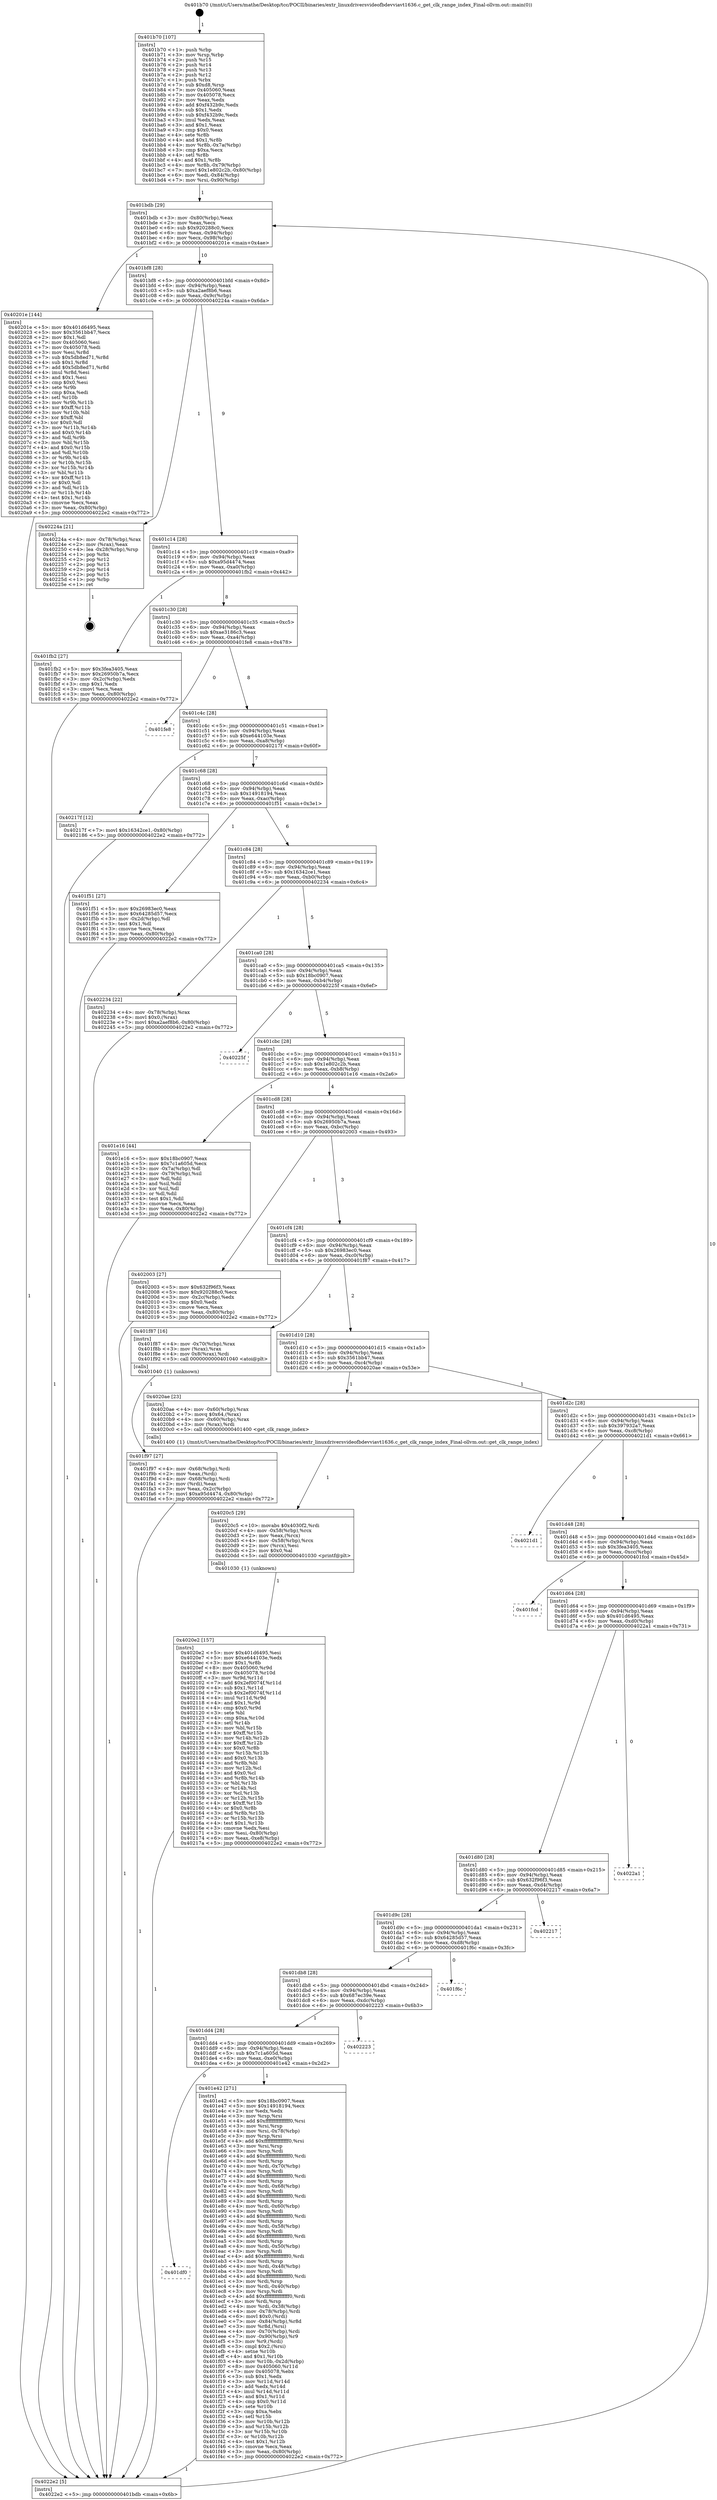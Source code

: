 digraph "0x401b70" {
  label = "0x401b70 (/mnt/c/Users/mathe/Desktop/tcc/POCII/binaries/extr_linuxdriversvideofbdevviavt1636.c_get_clk_range_index_Final-ollvm.out::main(0))"
  labelloc = "t"
  node[shape=record]

  Entry [label="",width=0.3,height=0.3,shape=circle,fillcolor=black,style=filled]
  "0x401bdb" [label="{
     0x401bdb [29]\l
     | [instrs]\l
     &nbsp;&nbsp;0x401bdb \<+3\>: mov -0x80(%rbp),%eax\l
     &nbsp;&nbsp;0x401bde \<+2\>: mov %eax,%ecx\l
     &nbsp;&nbsp;0x401be0 \<+6\>: sub $0x920288c0,%ecx\l
     &nbsp;&nbsp;0x401be6 \<+6\>: mov %eax,-0x94(%rbp)\l
     &nbsp;&nbsp;0x401bec \<+6\>: mov %ecx,-0x98(%rbp)\l
     &nbsp;&nbsp;0x401bf2 \<+6\>: je 000000000040201e \<main+0x4ae\>\l
  }"]
  "0x40201e" [label="{
     0x40201e [144]\l
     | [instrs]\l
     &nbsp;&nbsp;0x40201e \<+5\>: mov $0x401d6495,%eax\l
     &nbsp;&nbsp;0x402023 \<+5\>: mov $0x3561bb47,%ecx\l
     &nbsp;&nbsp;0x402028 \<+2\>: mov $0x1,%dl\l
     &nbsp;&nbsp;0x40202a \<+7\>: mov 0x405060,%esi\l
     &nbsp;&nbsp;0x402031 \<+7\>: mov 0x405078,%edi\l
     &nbsp;&nbsp;0x402038 \<+3\>: mov %esi,%r8d\l
     &nbsp;&nbsp;0x40203b \<+7\>: sub $0x5db8ed71,%r8d\l
     &nbsp;&nbsp;0x402042 \<+4\>: sub $0x1,%r8d\l
     &nbsp;&nbsp;0x402046 \<+7\>: add $0x5db8ed71,%r8d\l
     &nbsp;&nbsp;0x40204d \<+4\>: imul %r8d,%esi\l
     &nbsp;&nbsp;0x402051 \<+3\>: and $0x1,%esi\l
     &nbsp;&nbsp;0x402054 \<+3\>: cmp $0x0,%esi\l
     &nbsp;&nbsp;0x402057 \<+4\>: sete %r9b\l
     &nbsp;&nbsp;0x40205b \<+3\>: cmp $0xa,%edi\l
     &nbsp;&nbsp;0x40205e \<+4\>: setl %r10b\l
     &nbsp;&nbsp;0x402062 \<+3\>: mov %r9b,%r11b\l
     &nbsp;&nbsp;0x402065 \<+4\>: xor $0xff,%r11b\l
     &nbsp;&nbsp;0x402069 \<+3\>: mov %r10b,%bl\l
     &nbsp;&nbsp;0x40206c \<+3\>: xor $0xff,%bl\l
     &nbsp;&nbsp;0x40206f \<+3\>: xor $0x0,%dl\l
     &nbsp;&nbsp;0x402072 \<+3\>: mov %r11b,%r14b\l
     &nbsp;&nbsp;0x402075 \<+4\>: and $0x0,%r14b\l
     &nbsp;&nbsp;0x402079 \<+3\>: and %dl,%r9b\l
     &nbsp;&nbsp;0x40207c \<+3\>: mov %bl,%r15b\l
     &nbsp;&nbsp;0x40207f \<+4\>: and $0x0,%r15b\l
     &nbsp;&nbsp;0x402083 \<+3\>: and %dl,%r10b\l
     &nbsp;&nbsp;0x402086 \<+3\>: or %r9b,%r14b\l
     &nbsp;&nbsp;0x402089 \<+3\>: or %r10b,%r15b\l
     &nbsp;&nbsp;0x40208c \<+3\>: xor %r15b,%r14b\l
     &nbsp;&nbsp;0x40208f \<+3\>: or %bl,%r11b\l
     &nbsp;&nbsp;0x402092 \<+4\>: xor $0xff,%r11b\l
     &nbsp;&nbsp;0x402096 \<+3\>: or $0x0,%dl\l
     &nbsp;&nbsp;0x402099 \<+3\>: and %dl,%r11b\l
     &nbsp;&nbsp;0x40209c \<+3\>: or %r11b,%r14b\l
     &nbsp;&nbsp;0x40209f \<+4\>: test $0x1,%r14b\l
     &nbsp;&nbsp;0x4020a3 \<+3\>: cmovne %ecx,%eax\l
     &nbsp;&nbsp;0x4020a6 \<+3\>: mov %eax,-0x80(%rbp)\l
     &nbsp;&nbsp;0x4020a9 \<+5\>: jmp 00000000004022e2 \<main+0x772\>\l
  }"]
  "0x401bf8" [label="{
     0x401bf8 [28]\l
     | [instrs]\l
     &nbsp;&nbsp;0x401bf8 \<+5\>: jmp 0000000000401bfd \<main+0x8d\>\l
     &nbsp;&nbsp;0x401bfd \<+6\>: mov -0x94(%rbp),%eax\l
     &nbsp;&nbsp;0x401c03 \<+5\>: sub $0xa2aef8b6,%eax\l
     &nbsp;&nbsp;0x401c08 \<+6\>: mov %eax,-0x9c(%rbp)\l
     &nbsp;&nbsp;0x401c0e \<+6\>: je 000000000040224a \<main+0x6da\>\l
  }"]
  Exit [label="",width=0.3,height=0.3,shape=circle,fillcolor=black,style=filled,peripheries=2]
  "0x40224a" [label="{
     0x40224a [21]\l
     | [instrs]\l
     &nbsp;&nbsp;0x40224a \<+4\>: mov -0x78(%rbp),%rax\l
     &nbsp;&nbsp;0x40224e \<+2\>: mov (%rax),%eax\l
     &nbsp;&nbsp;0x402250 \<+4\>: lea -0x28(%rbp),%rsp\l
     &nbsp;&nbsp;0x402254 \<+1\>: pop %rbx\l
     &nbsp;&nbsp;0x402255 \<+2\>: pop %r12\l
     &nbsp;&nbsp;0x402257 \<+2\>: pop %r13\l
     &nbsp;&nbsp;0x402259 \<+2\>: pop %r14\l
     &nbsp;&nbsp;0x40225b \<+2\>: pop %r15\l
     &nbsp;&nbsp;0x40225d \<+1\>: pop %rbp\l
     &nbsp;&nbsp;0x40225e \<+1\>: ret\l
  }"]
  "0x401c14" [label="{
     0x401c14 [28]\l
     | [instrs]\l
     &nbsp;&nbsp;0x401c14 \<+5\>: jmp 0000000000401c19 \<main+0xa9\>\l
     &nbsp;&nbsp;0x401c19 \<+6\>: mov -0x94(%rbp),%eax\l
     &nbsp;&nbsp;0x401c1f \<+5\>: sub $0xa95d4474,%eax\l
     &nbsp;&nbsp;0x401c24 \<+6\>: mov %eax,-0xa0(%rbp)\l
     &nbsp;&nbsp;0x401c2a \<+6\>: je 0000000000401fb2 \<main+0x442\>\l
  }"]
  "0x4020e2" [label="{
     0x4020e2 [157]\l
     | [instrs]\l
     &nbsp;&nbsp;0x4020e2 \<+5\>: mov $0x401d6495,%esi\l
     &nbsp;&nbsp;0x4020e7 \<+5\>: mov $0xe644103e,%edx\l
     &nbsp;&nbsp;0x4020ec \<+3\>: mov $0x1,%r8b\l
     &nbsp;&nbsp;0x4020ef \<+8\>: mov 0x405060,%r9d\l
     &nbsp;&nbsp;0x4020f7 \<+8\>: mov 0x405078,%r10d\l
     &nbsp;&nbsp;0x4020ff \<+3\>: mov %r9d,%r11d\l
     &nbsp;&nbsp;0x402102 \<+7\>: add $0x2ef0074f,%r11d\l
     &nbsp;&nbsp;0x402109 \<+4\>: sub $0x1,%r11d\l
     &nbsp;&nbsp;0x40210d \<+7\>: sub $0x2ef0074f,%r11d\l
     &nbsp;&nbsp;0x402114 \<+4\>: imul %r11d,%r9d\l
     &nbsp;&nbsp;0x402118 \<+4\>: and $0x1,%r9d\l
     &nbsp;&nbsp;0x40211c \<+4\>: cmp $0x0,%r9d\l
     &nbsp;&nbsp;0x402120 \<+3\>: sete %bl\l
     &nbsp;&nbsp;0x402123 \<+4\>: cmp $0xa,%r10d\l
     &nbsp;&nbsp;0x402127 \<+4\>: setl %r14b\l
     &nbsp;&nbsp;0x40212b \<+3\>: mov %bl,%r15b\l
     &nbsp;&nbsp;0x40212e \<+4\>: xor $0xff,%r15b\l
     &nbsp;&nbsp;0x402132 \<+3\>: mov %r14b,%r12b\l
     &nbsp;&nbsp;0x402135 \<+4\>: xor $0xff,%r12b\l
     &nbsp;&nbsp;0x402139 \<+4\>: xor $0x0,%r8b\l
     &nbsp;&nbsp;0x40213d \<+3\>: mov %r15b,%r13b\l
     &nbsp;&nbsp;0x402140 \<+4\>: and $0x0,%r13b\l
     &nbsp;&nbsp;0x402144 \<+3\>: and %r8b,%bl\l
     &nbsp;&nbsp;0x402147 \<+3\>: mov %r12b,%cl\l
     &nbsp;&nbsp;0x40214a \<+3\>: and $0x0,%cl\l
     &nbsp;&nbsp;0x40214d \<+3\>: and %r8b,%r14b\l
     &nbsp;&nbsp;0x402150 \<+3\>: or %bl,%r13b\l
     &nbsp;&nbsp;0x402153 \<+3\>: or %r14b,%cl\l
     &nbsp;&nbsp;0x402156 \<+3\>: xor %cl,%r13b\l
     &nbsp;&nbsp;0x402159 \<+3\>: or %r12b,%r15b\l
     &nbsp;&nbsp;0x40215c \<+4\>: xor $0xff,%r15b\l
     &nbsp;&nbsp;0x402160 \<+4\>: or $0x0,%r8b\l
     &nbsp;&nbsp;0x402164 \<+3\>: and %r8b,%r15b\l
     &nbsp;&nbsp;0x402167 \<+3\>: or %r15b,%r13b\l
     &nbsp;&nbsp;0x40216a \<+4\>: test $0x1,%r13b\l
     &nbsp;&nbsp;0x40216e \<+3\>: cmovne %edx,%esi\l
     &nbsp;&nbsp;0x402171 \<+3\>: mov %esi,-0x80(%rbp)\l
     &nbsp;&nbsp;0x402174 \<+6\>: mov %eax,-0xe8(%rbp)\l
     &nbsp;&nbsp;0x40217a \<+5\>: jmp 00000000004022e2 \<main+0x772\>\l
  }"]
  "0x401fb2" [label="{
     0x401fb2 [27]\l
     | [instrs]\l
     &nbsp;&nbsp;0x401fb2 \<+5\>: mov $0x3fea3405,%eax\l
     &nbsp;&nbsp;0x401fb7 \<+5\>: mov $0x26950b7a,%ecx\l
     &nbsp;&nbsp;0x401fbc \<+3\>: mov -0x2c(%rbp),%edx\l
     &nbsp;&nbsp;0x401fbf \<+3\>: cmp $0x1,%edx\l
     &nbsp;&nbsp;0x401fc2 \<+3\>: cmovl %ecx,%eax\l
     &nbsp;&nbsp;0x401fc5 \<+3\>: mov %eax,-0x80(%rbp)\l
     &nbsp;&nbsp;0x401fc8 \<+5\>: jmp 00000000004022e2 \<main+0x772\>\l
  }"]
  "0x401c30" [label="{
     0x401c30 [28]\l
     | [instrs]\l
     &nbsp;&nbsp;0x401c30 \<+5\>: jmp 0000000000401c35 \<main+0xc5\>\l
     &nbsp;&nbsp;0x401c35 \<+6\>: mov -0x94(%rbp),%eax\l
     &nbsp;&nbsp;0x401c3b \<+5\>: sub $0xae3186c3,%eax\l
     &nbsp;&nbsp;0x401c40 \<+6\>: mov %eax,-0xa4(%rbp)\l
     &nbsp;&nbsp;0x401c46 \<+6\>: je 0000000000401fe8 \<main+0x478\>\l
  }"]
  "0x4020c5" [label="{
     0x4020c5 [29]\l
     | [instrs]\l
     &nbsp;&nbsp;0x4020c5 \<+10\>: movabs $0x4030f2,%rdi\l
     &nbsp;&nbsp;0x4020cf \<+4\>: mov -0x58(%rbp),%rcx\l
     &nbsp;&nbsp;0x4020d3 \<+2\>: mov %eax,(%rcx)\l
     &nbsp;&nbsp;0x4020d5 \<+4\>: mov -0x58(%rbp),%rcx\l
     &nbsp;&nbsp;0x4020d9 \<+2\>: mov (%rcx),%esi\l
     &nbsp;&nbsp;0x4020db \<+2\>: mov $0x0,%al\l
     &nbsp;&nbsp;0x4020dd \<+5\>: call 0000000000401030 \<printf@plt\>\l
     | [calls]\l
     &nbsp;&nbsp;0x401030 \{1\} (unknown)\l
  }"]
  "0x401fe8" [label="{
     0x401fe8\l
  }", style=dashed]
  "0x401c4c" [label="{
     0x401c4c [28]\l
     | [instrs]\l
     &nbsp;&nbsp;0x401c4c \<+5\>: jmp 0000000000401c51 \<main+0xe1\>\l
     &nbsp;&nbsp;0x401c51 \<+6\>: mov -0x94(%rbp),%eax\l
     &nbsp;&nbsp;0x401c57 \<+5\>: sub $0xe644103e,%eax\l
     &nbsp;&nbsp;0x401c5c \<+6\>: mov %eax,-0xa8(%rbp)\l
     &nbsp;&nbsp;0x401c62 \<+6\>: je 000000000040217f \<main+0x60f\>\l
  }"]
  "0x401f97" [label="{
     0x401f97 [27]\l
     | [instrs]\l
     &nbsp;&nbsp;0x401f97 \<+4\>: mov -0x68(%rbp),%rdi\l
     &nbsp;&nbsp;0x401f9b \<+2\>: mov %eax,(%rdi)\l
     &nbsp;&nbsp;0x401f9d \<+4\>: mov -0x68(%rbp),%rdi\l
     &nbsp;&nbsp;0x401fa1 \<+2\>: mov (%rdi),%eax\l
     &nbsp;&nbsp;0x401fa3 \<+3\>: mov %eax,-0x2c(%rbp)\l
     &nbsp;&nbsp;0x401fa6 \<+7\>: movl $0xa95d4474,-0x80(%rbp)\l
     &nbsp;&nbsp;0x401fad \<+5\>: jmp 00000000004022e2 \<main+0x772\>\l
  }"]
  "0x40217f" [label="{
     0x40217f [12]\l
     | [instrs]\l
     &nbsp;&nbsp;0x40217f \<+7\>: movl $0x16342ce1,-0x80(%rbp)\l
     &nbsp;&nbsp;0x402186 \<+5\>: jmp 00000000004022e2 \<main+0x772\>\l
  }"]
  "0x401c68" [label="{
     0x401c68 [28]\l
     | [instrs]\l
     &nbsp;&nbsp;0x401c68 \<+5\>: jmp 0000000000401c6d \<main+0xfd\>\l
     &nbsp;&nbsp;0x401c6d \<+6\>: mov -0x94(%rbp),%eax\l
     &nbsp;&nbsp;0x401c73 \<+5\>: sub $0x14918194,%eax\l
     &nbsp;&nbsp;0x401c78 \<+6\>: mov %eax,-0xac(%rbp)\l
     &nbsp;&nbsp;0x401c7e \<+6\>: je 0000000000401f51 \<main+0x3e1\>\l
  }"]
  "0x401df0" [label="{
     0x401df0\l
  }", style=dashed]
  "0x401f51" [label="{
     0x401f51 [27]\l
     | [instrs]\l
     &nbsp;&nbsp;0x401f51 \<+5\>: mov $0x26983ec0,%eax\l
     &nbsp;&nbsp;0x401f56 \<+5\>: mov $0x64285d57,%ecx\l
     &nbsp;&nbsp;0x401f5b \<+3\>: mov -0x2d(%rbp),%dl\l
     &nbsp;&nbsp;0x401f5e \<+3\>: test $0x1,%dl\l
     &nbsp;&nbsp;0x401f61 \<+3\>: cmovne %ecx,%eax\l
     &nbsp;&nbsp;0x401f64 \<+3\>: mov %eax,-0x80(%rbp)\l
     &nbsp;&nbsp;0x401f67 \<+5\>: jmp 00000000004022e2 \<main+0x772\>\l
  }"]
  "0x401c84" [label="{
     0x401c84 [28]\l
     | [instrs]\l
     &nbsp;&nbsp;0x401c84 \<+5\>: jmp 0000000000401c89 \<main+0x119\>\l
     &nbsp;&nbsp;0x401c89 \<+6\>: mov -0x94(%rbp),%eax\l
     &nbsp;&nbsp;0x401c8f \<+5\>: sub $0x16342ce1,%eax\l
     &nbsp;&nbsp;0x401c94 \<+6\>: mov %eax,-0xb0(%rbp)\l
     &nbsp;&nbsp;0x401c9a \<+6\>: je 0000000000402234 \<main+0x6c4\>\l
  }"]
  "0x401e42" [label="{
     0x401e42 [271]\l
     | [instrs]\l
     &nbsp;&nbsp;0x401e42 \<+5\>: mov $0x18bc0907,%eax\l
     &nbsp;&nbsp;0x401e47 \<+5\>: mov $0x14918194,%ecx\l
     &nbsp;&nbsp;0x401e4c \<+2\>: xor %edx,%edx\l
     &nbsp;&nbsp;0x401e4e \<+3\>: mov %rsp,%rsi\l
     &nbsp;&nbsp;0x401e51 \<+4\>: add $0xfffffffffffffff0,%rsi\l
     &nbsp;&nbsp;0x401e55 \<+3\>: mov %rsi,%rsp\l
     &nbsp;&nbsp;0x401e58 \<+4\>: mov %rsi,-0x78(%rbp)\l
     &nbsp;&nbsp;0x401e5c \<+3\>: mov %rsp,%rsi\l
     &nbsp;&nbsp;0x401e5f \<+4\>: add $0xfffffffffffffff0,%rsi\l
     &nbsp;&nbsp;0x401e63 \<+3\>: mov %rsi,%rsp\l
     &nbsp;&nbsp;0x401e66 \<+3\>: mov %rsp,%rdi\l
     &nbsp;&nbsp;0x401e69 \<+4\>: add $0xfffffffffffffff0,%rdi\l
     &nbsp;&nbsp;0x401e6d \<+3\>: mov %rdi,%rsp\l
     &nbsp;&nbsp;0x401e70 \<+4\>: mov %rdi,-0x70(%rbp)\l
     &nbsp;&nbsp;0x401e74 \<+3\>: mov %rsp,%rdi\l
     &nbsp;&nbsp;0x401e77 \<+4\>: add $0xfffffffffffffff0,%rdi\l
     &nbsp;&nbsp;0x401e7b \<+3\>: mov %rdi,%rsp\l
     &nbsp;&nbsp;0x401e7e \<+4\>: mov %rdi,-0x68(%rbp)\l
     &nbsp;&nbsp;0x401e82 \<+3\>: mov %rsp,%rdi\l
     &nbsp;&nbsp;0x401e85 \<+4\>: add $0xfffffffffffffff0,%rdi\l
     &nbsp;&nbsp;0x401e89 \<+3\>: mov %rdi,%rsp\l
     &nbsp;&nbsp;0x401e8c \<+4\>: mov %rdi,-0x60(%rbp)\l
     &nbsp;&nbsp;0x401e90 \<+3\>: mov %rsp,%rdi\l
     &nbsp;&nbsp;0x401e93 \<+4\>: add $0xfffffffffffffff0,%rdi\l
     &nbsp;&nbsp;0x401e97 \<+3\>: mov %rdi,%rsp\l
     &nbsp;&nbsp;0x401e9a \<+4\>: mov %rdi,-0x58(%rbp)\l
     &nbsp;&nbsp;0x401e9e \<+3\>: mov %rsp,%rdi\l
     &nbsp;&nbsp;0x401ea1 \<+4\>: add $0xfffffffffffffff0,%rdi\l
     &nbsp;&nbsp;0x401ea5 \<+3\>: mov %rdi,%rsp\l
     &nbsp;&nbsp;0x401ea8 \<+4\>: mov %rdi,-0x50(%rbp)\l
     &nbsp;&nbsp;0x401eac \<+3\>: mov %rsp,%rdi\l
     &nbsp;&nbsp;0x401eaf \<+4\>: add $0xfffffffffffffff0,%rdi\l
     &nbsp;&nbsp;0x401eb3 \<+3\>: mov %rdi,%rsp\l
     &nbsp;&nbsp;0x401eb6 \<+4\>: mov %rdi,-0x48(%rbp)\l
     &nbsp;&nbsp;0x401eba \<+3\>: mov %rsp,%rdi\l
     &nbsp;&nbsp;0x401ebd \<+4\>: add $0xfffffffffffffff0,%rdi\l
     &nbsp;&nbsp;0x401ec1 \<+3\>: mov %rdi,%rsp\l
     &nbsp;&nbsp;0x401ec4 \<+4\>: mov %rdi,-0x40(%rbp)\l
     &nbsp;&nbsp;0x401ec8 \<+3\>: mov %rsp,%rdi\l
     &nbsp;&nbsp;0x401ecb \<+4\>: add $0xfffffffffffffff0,%rdi\l
     &nbsp;&nbsp;0x401ecf \<+3\>: mov %rdi,%rsp\l
     &nbsp;&nbsp;0x401ed2 \<+4\>: mov %rdi,-0x38(%rbp)\l
     &nbsp;&nbsp;0x401ed6 \<+4\>: mov -0x78(%rbp),%rdi\l
     &nbsp;&nbsp;0x401eda \<+6\>: movl $0x0,(%rdi)\l
     &nbsp;&nbsp;0x401ee0 \<+7\>: mov -0x84(%rbp),%r8d\l
     &nbsp;&nbsp;0x401ee7 \<+3\>: mov %r8d,(%rsi)\l
     &nbsp;&nbsp;0x401eea \<+4\>: mov -0x70(%rbp),%rdi\l
     &nbsp;&nbsp;0x401eee \<+7\>: mov -0x90(%rbp),%r9\l
     &nbsp;&nbsp;0x401ef5 \<+3\>: mov %r9,(%rdi)\l
     &nbsp;&nbsp;0x401ef8 \<+3\>: cmpl $0x2,(%rsi)\l
     &nbsp;&nbsp;0x401efb \<+4\>: setne %r10b\l
     &nbsp;&nbsp;0x401eff \<+4\>: and $0x1,%r10b\l
     &nbsp;&nbsp;0x401f03 \<+4\>: mov %r10b,-0x2d(%rbp)\l
     &nbsp;&nbsp;0x401f07 \<+8\>: mov 0x405060,%r11d\l
     &nbsp;&nbsp;0x401f0f \<+7\>: mov 0x405078,%ebx\l
     &nbsp;&nbsp;0x401f16 \<+3\>: sub $0x1,%edx\l
     &nbsp;&nbsp;0x401f19 \<+3\>: mov %r11d,%r14d\l
     &nbsp;&nbsp;0x401f1c \<+3\>: add %edx,%r14d\l
     &nbsp;&nbsp;0x401f1f \<+4\>: imul %r14d,%r11d\l
     &nbsp;&nbsp;0x401f23 \<+4\>: and $0x1,%r11d\l
     &nbsp;&nbsp;0x401f27 \<+4\>: cmp $0x0,%r11d\l
     &nbsp;&nbsp;0x401f2b \<+4\>: sete %r10b\l
     &nbsp;&nbsp;0x401f2f \<+3\>: cmp $0xa,%ebx\l
     &nbsp;&nbsp;0x401f32 \<+4\>: setl %r15b\l
     &nbsp;&nbsp;0x401f36 \<+3\>: mov %r10b,%r12b\l
     &nbsp;&nbsp;0x401f39 \<+3\>: and %r15b,%r12b\l
     &nbsp;&nbsp;0x401f3c \<+3\>: xor %r15b,%r10b\l
     &nbsp;&nbsp;0x401f3f \<+3\>: or %r10b,%r12b\l
     &nbsp;&nbsp;0x401f42 \<+4\>: test $0x1,%r12b\l
     &nbsp;&nbsp;0x401f46 \<+3\>: cmovne %ecx,%eax\l
     &nbsp;&nbsp;0x401f49 \<+3\>: mov %eax,-0x80(%rbp)\l
     &nbsp;&nbsp;0x401f4c \<+5\>: jmp 00000000004022e2 \<main+0x772\>\l
  }"]
  "0x402234" [label="{
     0x402234 [22]\l
     | [instrs]\l
     &nbsp;&nbsp;0x402234 \<+4\>: mov -0x78(%rbp),%rax\l
     &nbsp;&nbsp;0x402238 \<+6\>: movl $0x0,(%rax)\l
     &nbsp;&nbsp;0x40223e \<+7\>: movl $0xa2aef8b6,-0x80(%rbp)\l
     &nbsp;&nbsp;0x402245 \<+5\>: jmp 00000000004022e2 \<main+0x772\>\l
  }"]
  "0x401ca0" [label="{
     0x401ca0 [28]\l
     | [instrs]\l
     &nbsp;&nbsp;0x401ca0 \<+5\>: jmp 0000000000401ca5 \<main+0x135\>\l
     &nbsp;&nbsp;0x401ca5 \<+6\>: mov -0x94(%rbp),%eax\l
     &nbsp;&nbsp;0x401cab \<+5\>: sub $0x18bc0907,%eax\l
     &nbsp;&nbsp;0x401cb0 \<+6\>: mov %eax,-0xb4(%rbp)\l
     &nbsp;&nbsp;0x401cb6 \<+6\>: je 000000000040225f \<main+0x6ef\>\l
  }"]
  "0x401dd4" [label="{
     0x401dd4 [28]\l
     | [instrs]\l
     &nbsp;&nbsp;0x401dd4 \<+5\>: jmp 0000000000401dd9 \<main+0x269\>\l
     &nbsp;&nbsp;0x401dd9 \<+6\>: mov -0x94(%rbp),%eax\l
     &nbsp;&nbsp;0x401ddf \<+5\>: sub $0x7c1a605d,%eax\l
     &nbsp;&nbsp;0x401de4 \<+6\>: mov %eax,-0xe0(%rbp)\l
     &nbsp;&nbsp;0x401dea \<+6\>: je 0000000000401e42 \<main+0x2d2\>\l
  }"]
  "0x40225f" [label="{
     0x40225f\l
  }", style=dashed]
  "0x401cbc" [label="{
     0x401cbc [28]\l
     | [instrs]\l
     &nbsp;&nbsp;0x401cbc \<+5\>: jmp 0000000000401cc1 \<main+0x151\>\l
     &nbsp;&nbsp;0x401cc1 \<+6\>: mov -0x94(%rbp),%eax\l
     &nbsp;&nbsp;0x401cc7 \<+5\>: sub $0x1e802c2b,%eax\l
     &nbsp;&nbsp;0x401ccc \<+6\>: mov %eax,-0xb8(%rbp)\l
     &nbsp;&nbsp;0x401cd2 \<+6\>: je 0000000000401e16 \<main+0x2a6\>\l
  }"]
  "0x402223" [label="{
     0x402223\l
  }", style=dashed]
  "0x401e16" [label="{
     0x401e16 [44]\l
     | [instrs]\l
     &nbsp;&nbsp;0x401e16 \<+5\>: mov $0x18bc0907,%eax\l
     &nbsp;&nbsp;0x401e1b \<+5\>: mov $0x7c1a605d,%ecx\l
     &nbsp;&nbsp;0x401e20 \<+3\>: mov -0x7a(%rbp),%dl\l
     &nbsp;&nbsp;0x401e23 \<+4\>: mov -0x79(%rbp),%sil\l
     &nbsp;&nbsp;0x401e27 \<+3\>: mov %dl,%dil\l
     &nbsp;&nbsp;0x401e2a \<+3\>: and %sil,%dil\l
     &nbsp;&nbsp;0x401e2d \<+3\>: xor %sil,%dl\l
     &nbsp;&nbsp;0x401e30 \<+3\>: or %dl,%dil\l
     &nbsp;&nbsp;0x401e33 \<+4\>: test $0x1,%dil\l
     &nbsp;&nbsp;0x401e37 \<+3\>: cmovne %ecx,%eax\l
     &nbsp;&nbsp;0x401e3a \<+3\>: mov %eax,-0x80(%rbp)\l
     &nbsp;&nbsp;0x401e3d \<+5\>: jmp 00000000004022e2 \<main+0x772\>\l
  }"]
  "0x401cd8" [label="{
     0x401cd8 [28]\l
     | [instrs]\l
     &nbsp;&nbsp;0x401cd8 \<+5\>: jmp 0000000000401cdd \<main+0x16d\>\l
     &nbsp;&nbsp;0x401cdd \<+6\>: mov -0x94(%rbp),%eax\l
     &nbsp;&nbsp;0x401ce3 \<+5\>: sub $0x26950b7a,%eax\l
     &nbsp;&nbsp;0x401ce8 \<+6\>: mov %eax,-0xbc(%rbp)\l
     &nbsp;&nbsp;0x401cee \<+6\>: je 0000000000402003 \<main+0x493\>\l
  }"]
  "0x4022e2" [label="{
     0x4022e2 [5]\l
     | [instrs]\l
     &nbsp;&nbsp;0x4022e2 \<+5\>: jmp 0000000000401bdb \<main+0x6b\>\l
  }"]
  "0x401b70" [label="{
     0x401b70 [107]\l
     | [instrs]\l
     &nbsp;&nbsp;0x401b70 \<+1\>: push %rbp\l
     &nbsp;&nbsp;0x401b71 \<+3\>: mov %rsp,%rbp\l
     &nbsp;&nbsp;0x401b74 \<+2\>: push %r15\l
     &nbsp;&nbsp;0x401b76 \<+2\>: push %r14\l
     &nbsp;&nbsp;0x401b78 \<+2\>: push %r13\l
     &nbsp;&nbsp;0x401b7a \<+2\>: push %r12\l
     &nbsp;&nbsp;0x401b7c \<+1\>: push %rbx\l
     &nbsp;&nbsp;0x401b7d \<+7\>: sub $0xd8,%rsp\l
     &nbsp;&nbsp;0x401b84 \<+7\>: mov 0x405060,%eax\l
     &nbsp;&nbsp;0x401b8b \<+7\>: mov 0x405078,%ecx\l
     &nbsp;&nbsp;0x401b92 \<+2\>: mov %eax,%edx\l
     &nbsp;&nbsp;0x401b94 \<+6\>: add $0xf432b9c,%edx\l
     &nbsp;&nbsp;0x401b9a \<+3\>: sub $0x1,%edx\l
     &nbsp;&nbsp;0x401b9d \<+6\>: sub $0xf432b9c,%edx\l
     &nbsp;&nbsp;0x401ba3 \<+3\>: imul %edx,%eax\l
     &nbsp;&nbsp;0x401ba6 \<+3\>: and $0x1,%eax\l
     &nbsp;&nbsp;0x401ba9 \<+3\>: cmp $0x0,%eax\l
     &nbsp;&nbsp;0x401bac \<+4\>: sete %r8b\l
     &nbsp;&nbsp;0x401bb0 \<+4\>: and $0x1,%r8b\l
     &nbsp;&nbsp;0x401bb4 \<+4\>: mov %r8b,-0x7a(%rbp)\l
     &nbsp;&nbsp;0x401bb8 \<+3\>: cmp $0xa,%ecx\l
     &nbsp;&nbsp;0x401bbb \<+4\>: setl %r8b\l
     &nbsp;&nbsp;0x401bbf \<+4\>: and $0x1,%r8b\l
     &nbsp;&nbsp;0x401bc3 \<+4\>: mov %r8b,-0x79(%rbp)\l
     &nbsp;&nbsp;0x401bc7 \<+7\>: movl $0x1e802c2b,-0x80(%rbp)\l
     &nbsp;&nbsp;0x401bce \<+6\>: mov %edi,-0x84(%rbp)\l
     &nbsp;&nbsp;0x401bd4 \<+7\>: mov %rsi,-0x90(%rbp)\l
  }"]
  "0x401db8" [label="{
     0x401db8 [28]\l
     | [instrs]\l
     &nbsp;&nbsp;0x401db8 \<+5\>: jmp 0000000000401dbd \<main+0x24d\>\l
     &nbsp;&nbsp;0x401dbd \<+6\>: mov -0x94(%rbp),%eax\l
     &nbsp;&nbsp;0x401dc3 \<+5\>: sub $0x687ec39e,%eax\l
     &nbsp;&nbsp;0x401dc8 \<+6\>: mov %eax,-0xdc(%rbp)\l
     &nbsp;&nbsp;0x401dce \<+6\>: je 0000000000402223 \<main+0x6b3\>\l
  }"]
  "0x402003" [label="{
     0x402003 [27]\l
     | [instrs]\l
     &nbsp;&nbsp;0x402003 \<+5\>: mov $0x632f96f3,%eax\l
     &nbsp;&nbsp;0x402008 \<+5\>: mov $0x920288c0,%ecx\l
     &nbsp;&nbsp;0x40200d \<+3\>: mov -0x2c(%rbp),%edx\l
     &nbsp;&nbsp;0x402010 \<+3\>: cmp $0x0,%edx\l
     &nbsp;&nbsp;0x402013 \<+3\>: cmove %ecx,%eax\l
     &nbsp;&nbsp;0x402016 \<+3\>: mov %eax,-0x80(%rbp)\l
     &nbsp;&nbsp;0x402019 \<+5\>: jmp 00000000004022e2 \<main+0x772\>\l
  }"]
  "0x401cf4" [label="{
     0x401cf4 [28]\l
     | [instrs]\l
     &nbsp;&nbsp;0x401cf4 \<+5\>: jmp 0000000000401cf9 \<main+0x189\>\l
     &nbsp;&nbsp;0x401cf9 \<+6\>: mov -0x94(%rbp),%eax\l
     &nbsp;&nbsp;0x401cff \<+5\>: sub $0x26983ec0,%eax\l
     &nbsp;&nbsp;0x401d04 \<+6\>: mov %eax,-0xc0(%rbp)\l
     &nbsp;&nbsp;0x401d0a \<+6\>: je 0000000000401f87 \<main+0x417\>\l
  }"]
  "0x401f6c" [label="{
     0x401f6c\l
  }", style=dashed]
  "0x401f87" [label="{
     0x401f87 [16]\l
     | [instrs]\l
     &nbsp;&nbsp;0x401f87 \<+4\>: mov -0x70(%rbp),%rax\l
     &nbsp;&nbsp;0x401f8b \<+3\>: mov (%rax),%rax\l
     &nbsp;&nbsp;0x401f8e \<+4\>: mov 0x8(%rax),%rdi\l
     &nbsp;&nbsp;0x401f92 \<+5\>: call 0000000000401040 \<atoi@plt\>\l
     | [calls]\l
     &nbsp;&nbsp;0x401040 \{1\} (unknown)\l
  }"]
  "0x401d10" [label="{
     0x401d10 [28]\l
     | [instrs]\l
     &nbsp;&nbsp;0x401d10 \<+5\>: jmp 0000000000401d15 \<main+0x1a5\>\l
     &nbsp;&nbsp;0x401d15 \<+6\>: mov -0x94(%rbp),%eax\l
     &nbsp;&nbsp;0x401d1b \<+5\>: sub $0x3561bb47,%eax\l
     &nbsp;&nbsp;0x401d20 \<+6\>: mov %eax,-0xc4(%rbp)\l
     &nbsp;&nbsp;0x401d26 \<+6\>: je 00000000004020ae \<main+0x53e\>\l
  }"]
  "0x401d9c" [label="{
     0x401d9c [28]\l
     | [instrs]\l
     &nbsp;&nbsp;0x401d9c \<+5\>: jmp 0000000000401da1 \<main+0x231\>\l
     &nbsp;&nbsp;0x401da1 \<+6\>: mov -0x94(%rbp),%eax\l
     &nbsp;&nbsp;0x401da7 \<+5\>: sub $0x64285d57,%eax\l
     &nbsp;&nbsp;0x401dac \<+6\>: mov %eax,-0xd8(%rbp)\l
     &nbsp;&nbsp;0x401db2 \<+6\>: je 0000000000401f6c \<main+0x3fc\>\l
  }"]
  "0x4020ae" [label="{
     0x4020ae [23]\l
     | [instrs]\l
     &nbsp;&nbsp;0x4020ae \<+4\>: mov -0x60(%rbp),%rax\l
     &nbsp;&nbsp;0x4020b2 \<+7\>: movq $0x64,(%rax)\l
     &nbsp;&nbsp;0x4020b9 \<+4\>: mov -0x60(%rbp),%rax\l
     &nbsp;&nbsp;0x4020bd \<+3\>: mov (%rax),%rdi\l
     &nbsp;&nbsp;0x4020c0 \<+5\>: call 0000000000401400 \<get_clk_range_index\>\l
     | [calls]\l
     &nbsp;&nbsp;0x401400 \{1\} (/mnt/c/Users/mathe/Desktop/tcc/POCII/binaries/extr_linuxdriversvideofbdevviavt1636.c_get_clk_range_index_Final-ollvm.out::get_clk_range_index)\l
  }"]
  "0x401d2c" [label="{
     0x401d2c [28]\l
     | [instrs]\l
     &nbsp;&nbsp;0x401d2c \<+5\>: jmp 0000000000401d31 \<main+0x1c1\>\l
     &nbsp;&nbsp;0x401d31 \<+6\>: mov -0x94(%rbp),%eax\l
     &nbsp;&nbsp;0x401d37 \<+5\>: sub $0x397932a7,%eax\l
     &nbsp;&nbsp;0x401d3c \<+6\>: mov %eax,-0xc8(%rbp)\l
     &nbsp;&nbsp;0x401d42 \<+6\>: je 00000000004021d1 \<main+0x661\>\l
  }"]
  "0x402217" [label="{
     0x402217\l
  }", style=dashed]
  "0x4021d1" [label="{
     0x4021d1\l
  }", style=dashed]
  "0x401d48" [label="{
     0x401d48 [28]\l
     | [instrs]\l
     &nbsp;&nbsp;0x401d48 \<+5\>: jmp 0000000000401d4d \<main+0x1dd\>\l
     &nbsp;&nbsp;0x401d4d \<+6\>: mov -0x94(%rbp),%eax\l
     &nbsp;&nbsp;0x401d53 \<+5\>: sub $0x3fea3405,%eax\l
     &nbsp;&nbsp;0x401d58 \<+6\>: mov %eax,-0xcc(%rbp)\l
     &nbsp;&nbsp;0x401d5e \<+6\>: je 0000000000401fcd \<main+0x45d\>\l
  }"]
  "0x401d80" [label="{
     0x401d80 [28]\l
     | [instrs]\l
     &nbsp;&nbsp;0x401d80 \<+5\>: jmp 0000000000401d85 \<main+0x215\>\l
     &nbsp;&nbsp;0x401d85 \<+6\>: mov -0x94(%rbp),%eax\l
     &nbsp;&nbsp;0x401d8b \<+5\>: sub $0x632f96f3,%eax\l
     &nbsp;&nbsp;0x401d90 \<+6\>: mov %eax,-0xd4(%rbp)\l
     &nbsp;&nbsp;0x401d96 \<+6\>: je 0000000000402217 \<main+0x6a7\>\l
  }"]
  "0x401fcd" [label="{
     0x401fcd\l
  }", style=dashed]
  "0x401d64" [label="{
     0x401d64 [28]\l
     | [instrs]\l
     &nbsp;&nbsp;0x401d64 \<+5\>: jmp 0000000000401d69 \<main+0x1f9\>\l
     &nbsp;&nbsp;0x401d69 \<+6\>: mov -0x94(%rbp),%eax\l
     &nbsp;&nbsp;0x401d6f \<+5\>: sub $0x401d6495,%eax\l
     &nbsp;&nbsp;0x401d74 \<+6\>: mov %eax,-0xd0(%rbp)\l
     &nbsp;&nbsp;0x401d7a \<+6\>: je 00000000004022a1 \<main+0x731\>\l
  }"]
  "0x4022a1" [label="{
     0x4022a1\l
  }", style=dashed]
  Entry -> "0x401b70" [label=" 1"]
  "0x401bdb" -> "0x40201e" [label=" 1"]
  "0x401bdb" -> "0x401bf8" [label=" 10"]
  "0x40224a" -> Exit [label=" 1"]
  "0x401bf8" -> "0x40224a" [label=" 1"]
  "0x401bf8" -> "0x401c14" [label=" 9"]
  "0x402234" -> "0x4022e2" [label=" 1"]
  "0x401c14" -> "0x401fb2" [label=" 1"]
  "0x401c14" -> "0x401c30" [label=" 8"]
  "0x40217f" -> "0x4022e2" [label=" 1"]
  "0x401c30" -> "0x401fe8" [label=" 0"]
  "0x401c30" -> "0x401c4c" [label=" 8"]
  "0x4020e2" -> "0x4022e2" [label=" 1"]
  "0x401c4c" -> "0x40217f" [label=" 1"]
  "0x401c4c" -> "0x401c68" [label=" 7"]
  "0x4020c5" -> "0x4020e2" [label=" 1"]
  "0x401c68" -> "0x401f51" [label=" 1"]
  "0x401c68" -> "0x401c84" [label=" 6"]
  "0x40201e" -> "0x4022e2" [label=" 1"]
  "0x401c84" -> "0x402234" [label=" 1"]
  "0x401c84" -> "0x401ca0" [label=" 5"]
  "0x402003" -> "0x4022e2" [label=" 1"]
  "0x401ca0" -> "0x40225f" [label=" 0"]
  "0x401ca0" -> "0x401cbc" [label=" 5"]
  "0x401f97" -> "0x4022e2" [label=" 1"]
  "0x401cbc" -> "0x401e16" [label=" 1"]
  "0x401cbc" -> "0x401cd8" [label=" 4"]
  "0x401e16" -> "0x4022e2" [label=" 1"]
  "0x401b70" -> "0x401bdb" [label=" 1"]
  "0x4022e2" -> "0x401bdb" [label=" 10"]
  "0x401f87" -> "0x401f97" [label=" 1"]
  "0x401cd8" -> "0x402003" [label=" 1"]
  "0x401cd8" -> "0x401cf4" [label=" 3"]
  "0x401e42" -> "0x4022e2" [label=" 1"]
  "0x401cf4" -> "0x401f87" [label=" 1"]
  "0x401cf4" -> "0x401d10" [label=" 2"]
  "0x4020ae" -> "0x4020c5" [label=" 1"]
  "0x401d10" -> "0x4020ae" [label=" 1"]
  "0x401d10" -> "0x401d2c" [label=" 1"]
  "0x401dd4" -> "0x401e42" [label=" 1"]
  "0x401d2c" -> "0x4021d1" [label=" 0"]
  "0x401d2c" -> "0x401d48" [label=" 1"]
  "0x401fb2" -> "0x4022e2" [label=" 1"]
  "0x401d48" -> "0x401fcd" [label=" 0"]
  "0x401d48" -> "0x401d64" [label=" 1"]
  "0x401db8" -> "0x402223" [label=" 0"]
  "0x401d64" -> "0x4022a1" [label=" 0"]
  "0x401d64" -> "0x401d80" [label=" 1"]
  "0x401db8" -> "0x401dd4" [label=" 1"]
  "0x401d80" -> "0x402217" [label=" 0"]
  "0x401d80" -> "0x401d9c" [label=" 1"]
  "0x401dd4" -> "0x401df0" [label=" 0"]
  "0x401d9c" -> "0x401f6c" [label=" 0"]
  "0x401d9c" -> "0x401db8" [label=" 1"]
  "0x401f51" -> "0x4022e2" [label=" 1"]
}
